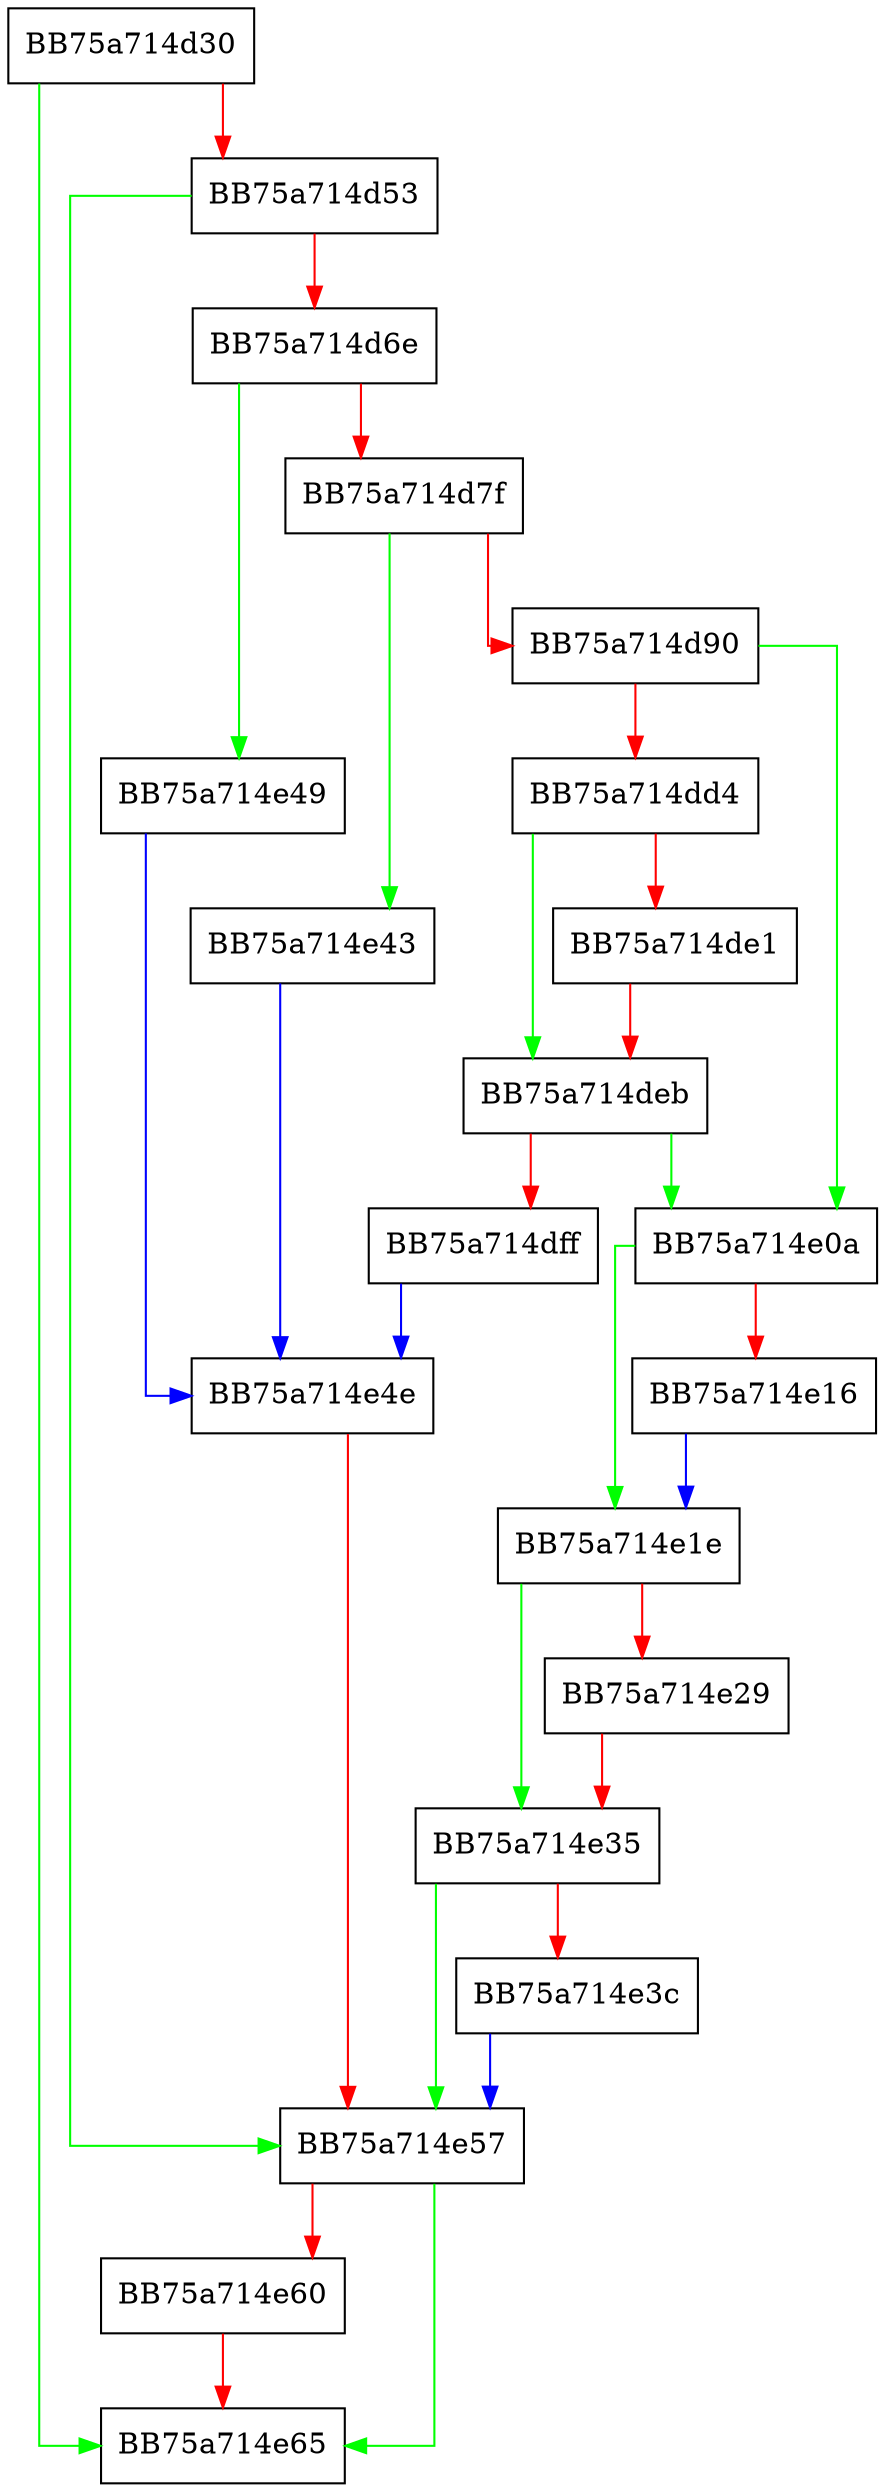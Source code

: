 digraph CreateUser {
  node [shape="box"];
  graph [splines=ortho];
  BB75a714d30 -> BB75a714e65 [color="green"];
  BB75a714d30 -> BB75a714d53 [color="red"];
  BB75a714d53 -> BB75a714e57 [color="green"];
  BB75a714d53 -> BB75a714d6e [color="red"];
  BB75a714d6e -> BB75a714e49 [color="green"];
  BB75a714d6e -> BB75a714d7f [color="red"];
  BB75a714d7f -> BB75a714e43 [color="green"];
  BB75a714d7f -> BB75a714d90 [color="red"];
  BB75a714d90 -> BB75a714e0a [color="green"];
  BB75a714d90 -> BB75a714dd4 [color="red"];
  BB75a714dd4 -> BB75a714deb [color="green"];
  BB75a714dd4 -> BB75a714de1 [color="red"];
  BB75a714de1 -> BB75a714deb [color="red"];
  BB75a714deb -> BB75a714e0a [color="green"];
  BB75a714deb -> BB75a714dff [color="red"];
  BB75a714dff -> BB75a714e4e [color="blue"];
  BB75a714e0a -> BB75a714e1e [color="green"];
  BB75a714e0a -> BB75a714e16 [color="red"];
  BB75a714e16 -> BB75a714e1e [color="blue"];
  BB75a714e1e -> BB75a714e35 [color="green"];
  BB75a714e1e -> BB75a714e29 [color="red"];
  BB75a714e29 -> BB75a714e35 [color="red"];
  BB75a714e35 -> BB75a714e57 [color="green"];
  BB75a714e35 -> BB75a714e3c [color="red"];
  BB75a714e3c -> BB75a714e57 [color="blue"];
  BB75a714e43 -> BB75a714e4e [color="blue"];
  BB75a714e49 -> BB75a714e4e [color="blue"];
  BB75a714e4e -> BB75a714e57 [color="red"];
  BB75a714e57 -> BB75a714e65 [color="green"];
  BB75a714e57 -> BB75a714e60 [color="red"];
  BB75a714e60 -> BB75a714e65 [color="red"];
}